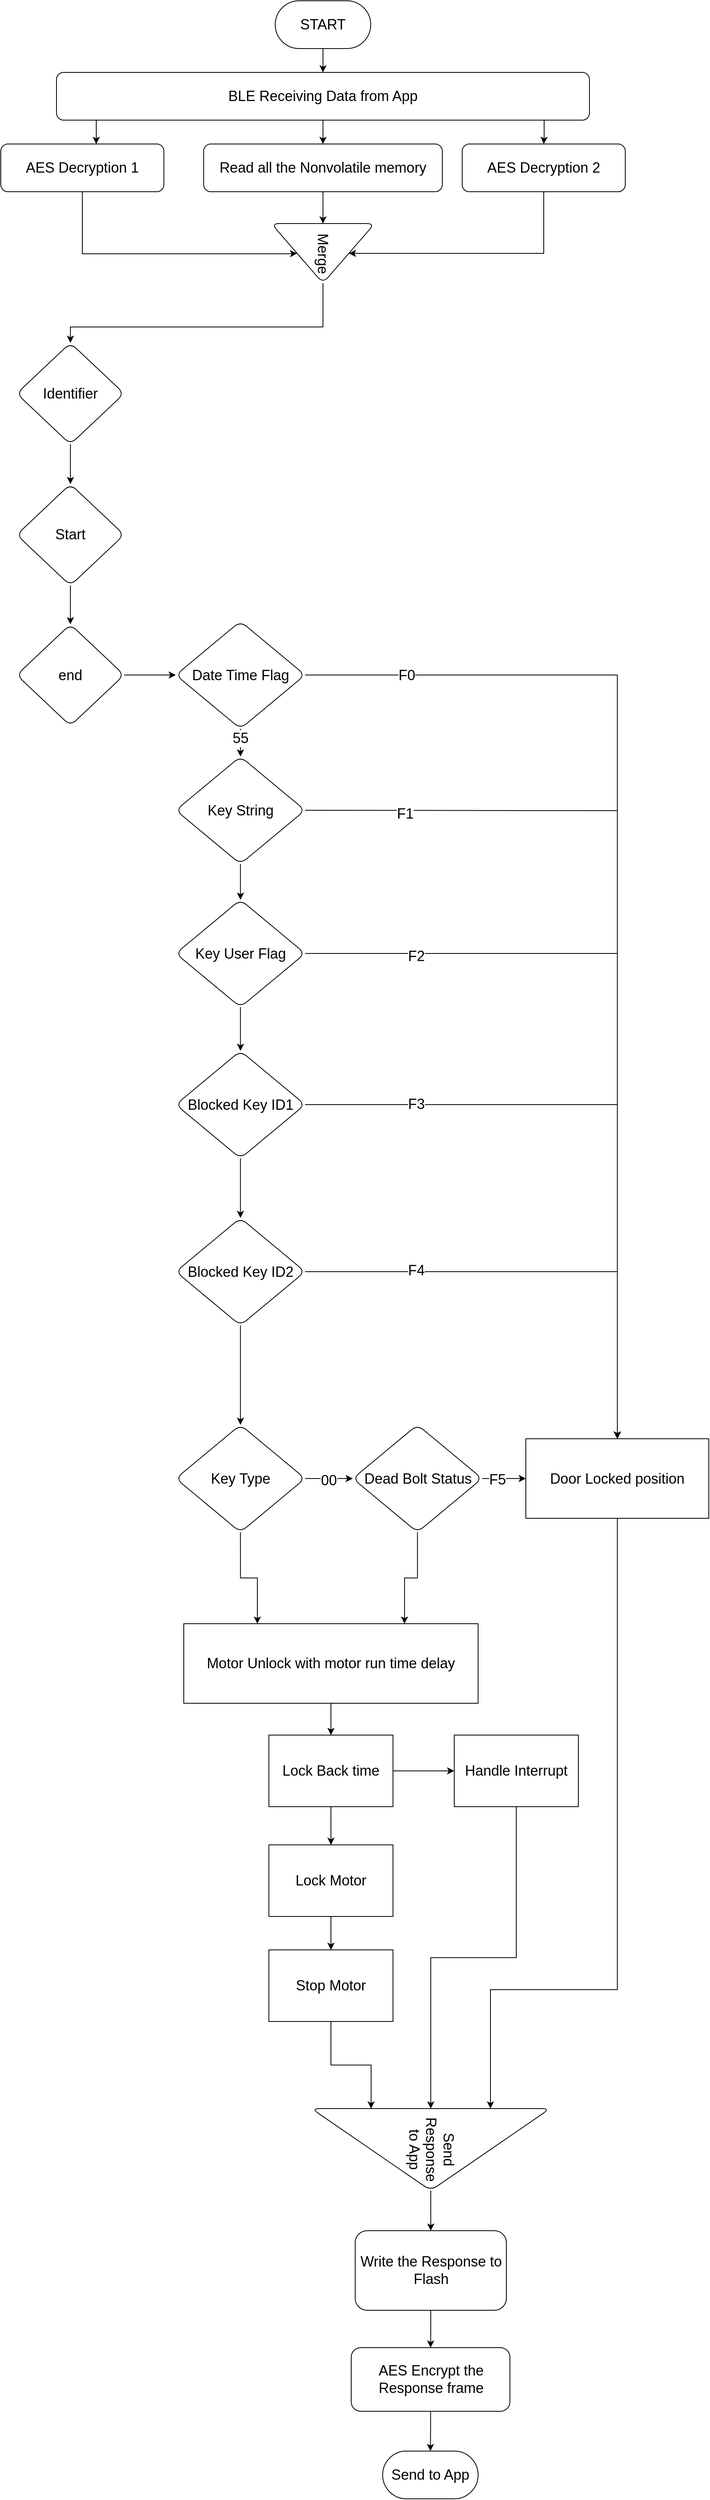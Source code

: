 <mxfile version="20.5.3" type="github">
  <diagram id="C5RBs43oDa-KdzZeNtuy" name="Page-1">
    <mxGraphModel dx="3147" dy="1930" grid="1" gridSize="10" guides="1" tooltips="1" connect="1" arrows="1" fold="1" page="1" pageScale="1" pageWidth="827" pageHeight="1169" math="0" shadow="0">
      <root>
        <mxCell id="WIyWlLk6GJQsqaUBKTNV-0" />
        <mxCell id="WIyWlLk6GJQsqaUBKTNV-1" parent="WIyWlLk6GJQsqaUBKTNV-0" />
        <mxCell id="qq5Bg5bh0d_OdyujrxNr-4" value="" style="edgeStyle=orthogonalEdgeStyle;rounded=0;orthogonalLoop=1;jettySize=auto;html=1;fontSize=18;" parent="WIyWlLk6GJQsqaUBKTNV-1" source="qq5Bg5bh0d_OdyujrxNr-2" target="qq5Bg5bh0d_OdyujrxNr-3" edge="1">
          <mxGeometry relative="1" as="geometry" />
        </mxCell>
        <mxCell id="qq5Bg5bh0d_OdyujrxNr-2" value="&lt;font style=&quot;font-size: 18px;&quot;&gt;START&lt;/font&gt;" style="rounded=1;whiteSpace=wrap;html=1;arcSize=50;" parent="WIyWlLk6GJQsqaUBKTNV-1" vertex="1">
          <mxGeometry x="345" y="20" width="120" height="60" as="geometry" />
        </mxCell>
        <mxCell id="qq5Bg5bh0d_OdyujrxNr-9" value="" style="edgeStyle=orthogonalEdgeStyle;rounded=0;orthogonalLoop=1;jettySize=auto;html=1;fontSize=18;" parent="WIyWlLk6GJQsqaUBKTNV-1" source="qq5Bg5bh0d_OdyujrxNr-3" target="qq5Bg5bh0d_OdyujrxNr-8" edge="1">
          <mxGeometry relative="1" as="geometry" />
        </mxCell>
        <mxCell id="qq5Bg5bh0d_OdyujrxNr-15" style="edgeStyle=orthogonalEdgeStyle;rounded=0;orthogonalLoop=1;jettySize=auto;html=1;exitX=0.028;exitY=0.966;exitDx=0;exitDy=0;fontSize=18;exitPerimeter=0;" parent="WIyWlLk6GJQsqaUBKTNV-1" source="qq5Bg5bh0d_OdyujrxNr-3" target="qq5Bg5bh0d_OdyujrxNr-14" edge="1">
          <mxGeometry relative="1" as="geometry">
            <Array as="points">
              <mxPoint x="89" y="170" />
              <mxPoint x="120" y="170" />
            </Array>
          </mxGeometry>
        </mxCell>
        <mxCell id="qq5Bg5bh0d_OdyujrxNr-17" style="edgeStyle=orthogonalEdgeStyle;rounded=0;orthogonalLoop=1;jettySize=auto;html=1;exitX=0.75;exitY=1;exitDx=0;exitDy=0;entryX=0.5;entryY=0;entryDx=0;entryDy=0;fontSize=18;" parent="WIyWlLk6GJQsqaUBKTNV-1" source="qq5Bg5bh0d_OdyujrxNr-3" target="qq5Bg5bh0d_OdyujrxNr-16" edge="1">
          <mxGeometry relative="1" as="geometry">
            <Array as="points">
              <mxPoint x="683" y="170" />
              <mxPoint x="683" y="190" />
            </Array>
          </mxGeometry>
        </mxCell>
        <mxCell id="qq5Bg5bh0d_OdyujrxNr-3" value="BLE Receiving Data from App" style="rounded=1;whiteSpace=wrap;html=1;fontSize=18;" parent="WIyWlLk6GJQsqaUBKTNV-1" vertex="1">
          <mxGeometry x="70" y="110" width="670" height="60" as="geometry" />
        </mxCell>
        <mxCell id="qq5Bg5bh0d_OdyujrxNr-13" value="" style="edgeStyle=orthogonalEdgeStyle;rounded=0;orthogonalLoop=1;jettySize=auto;html=1;fontSize=18;" parent="WIyWlLk6GJQsqaUBKTNV-1" source="qq5Bg5bh0d_OdyujrxNr-8" target="qq5Bg5bh0d_OdyujrxNr-12" edge="1">
          <mxGeometry relative="1" as="geometry" />
        </mxCell>
        <mxCell id="qq5Bg5bh0d_OdyujrxNr-8" value="Read all the Nonvolatile memory" style="whiteSpace=wrap;html=1;fontSize=18;rounded=1;" parent="WIyWlLk6GJQsqaUBKTNV-1" vertex="1">
          <mxGeometry x="255" y="200" width="300" height="60" as="geometry" />
        </mxCell>
        <mxCell id="8SRemBQ8GDo9z4d4ZHkL-1" value="" style="edgeStyle=orthogonalEdgeStyle;rounded=0;orthogonalLoop=1;jettySize=auto;html=1;entryX=0.5;entryY=0;entryDx=0;entryDy=0;" edge="1" parent="WIyWlLk6GJQsqaUBKTNV-1" source="qq5Bg5bh0d_OdyujrxNr-12" target="8SRemBQ8GDo9z4d4ZHkL-0">
          <mxGeometry relative="1" as="geometry">
            <Array as="points">
              <mxPoint x="405" y="430" />
              <mxPoint x="88" y="430" />
            </Array>
          </mxGeometry>
        </mxCell>
        <mxCell id="qq5Bg5bh0d_OdyujrxNr-12" value="Merge" style="triangle;whiteSpace=wrap;html=1;fontSize=18;rounded=1;rotation=90;" parent="WIyWlLk6GJQsqaUBKTNV-1" vertex="1">
          <mxGeometry x="367.5" y="272.5" width="75" height="130" as="geometry" />
        </mxCell>
        <mxCell id="qq5Bg5bh0d_OdyujrxNr-18" style="edgeStyle=orthogonalEdgeStyle;rounded=0;orthogonalLoop=1;jettySize=auto;html=1;exitX=0.5;exitY=1;exitDx=0;exitDy=0;entryX=0.5;entryY=1;entryDx=0;entryDy=0;fontSize=18;" parent="WIyWlLk6GJQsqaUBKTNV-1" source="qq5Bg5bh0d_OdyujrxNr-14" target="qq5Bg5bh0d_OdyujrxNr-12" edge="1">
          <mxGeometry relative="1" as="geometry">
            <Array as="points">
              <mxPoint x="102" y="338" />
              <mxPoint x="360" y="338" />
            </Array>
          </mxGeometry>
        </mxCell>
        <mxCell id="qq5Bg5bh0d_OdyujrxNr-14" value="AES Decryption 1" style="rounded=1;whiteSpace=wrap;html=1;fontSize=18;" parent="WIyWlLk6GJQsqaUBKTNV-1" vertex="1">
          <mxGeometry y="200" width="205" height="60" as="geometry" />
        </mxCell>
        <mxCell id="qq5Bg5bh0d_OdyujrxNr-19" style="edgeStyle=orthogonalEdgeStyle;rounded=0;orthogonalLoop=1;jettySize=auto;html=1;exitX=0.5;exitY=1;exitDx=0;exitDy=0;entryX=0.5;entryY=0;entryDx=0;entryDy=0;fontSize=18;" parent="WIyWlLk6GJQsqaUBKTNV-1" source="qq5Bg5bh0d_OdyujrxNr-16" target="qq5Bg5bh0d_OdyujrxNr-12" edge="1">
          <mxGeometry relative="1" as="geometry">
            <Array as="points">
              <mxPoint x="683" y="338" />
            </Array>
          </mxGeometry>
        </mxCell>
        <mxCell id="qq5Bg5bh0d_OdyujrxNr-16" value="AES Decryption 2" style="rounded=1;whiteSpace=wrap;html=1;fontSize=18;" parent="WIyWlLk6GJQsqaUBKTNV-1" vertex="1">
          <mxGeometry x="580" y="200" width="205" height="60" as="geometry" />
        </mxCell>
        <mxCell id="8SRemBQ8GDo9z4d4ZHkL-3" value="" style="edgeStyle=orthogonalEdgeStyle;rounded=0;orthogonalLoop=1;jettySize=auto;html=1;" edge="1" parent="WIyWlLk6GJQsqaUBKTNV-1" source="8SRemBQ8GDo9z4d4ZHkL-0" target="8SRemBQ8GDo9z4d4ZHkL-2">
          <mxGeometry relative="1" as="geometry" />
        </mxCell>
        <mxCell id="8SRemBQ8GDo9z4d4ZHkL-0" value="Identifier" style="rhombus;whiteSpace=wrap;html=1;fontSize=18;rounded=1;" vertex="1" parent="WIyWlLk6GJQsqaUBKTNV-1">
          <mxGeometry x="20" y="450" width="135" height="127.5" as="geometry" />
        </mxCell>
        <mxCell id="8SRemBQ8GDo9z4d4ZHkL-5" value="" style="edgeStyle=orthogonalEdgeStyle;rounded=0;orthogonalLoop=1;jettySize=auto;html=1;" edge="1" parent="WIyWlLk6GJQsqaUBKTNV-1" source="8SRemBQ8GDo9z4d4ZHkL-2" target="8SRemBQ8GDo9z4d4ZHkL-4">
          <mxGeometry relative="1" as="geometry" />
        </mxCell>
        <mxCell id="8SRemBQ8GDo9z4d4ZHkL-2" value="Start" style="rhombus;whiteSpace=wrap;html=1;fontSize=18;rounded=1;" vertex="1" parent="WIyWlLk6GJQsqaUBKTNV-1">
          <mxGeometry x="20" y="627.5" width="135" height="127.5" as="geometry" />
        </mxCell>
        <mxCell id="8SRemBQ8GDo9z4d4ZHkL-8" value="" style="edgeStyle=orthogonalEdgeStyle;rounded=0;orthogonalLoop=1;jettySize=auto;html=1;" edge="1" parent="WIyWlLk6GJQsqaUBKTNV-1" source="8SRemBQ8GDo9z4d4ZHkL-4" target="8SRemBQ8GDo9z4d4ZHkL-7">
          <mxGeometry relative="1" as="geometry" />
        </mxCell>
        <mxCell id="8SRemBQ8GDo9z4d4ZHkL-4" value="end" style="rhombus;whiteSpace=wrap;html=1;fontSize=18;rounded=1;" vertex="1" parent="WIyWlLk6GJQsqaUBKTNV-1">
          <mxGeometry x="20" y="803.75" width="135" height="127.5" as="geometry" />
        </mxCell>
        <mxCell id="8SRemBQ8GDo9z4d4ZHkL-10" value="" style="edgeStyle=orthogonalEdgeStyle;rounded=0;orthogonalLoop=1;jettySize=auto;html=1;entryX=0.5;entryY=0;entryDx=0;entryDy=0;" edge="1" parent="WIyWlLk6GJQsqaUBKTNV-1" source="8SRemBQ8GDo9z4d4ZHkL-7" target="8SRemBQ8GDo9z4d4ZHkL-11">
          <mxGeometry relative="1" as="geometry">
            <mxPoint x="301.263" y="970.011" as="targetPoint" />
          </mxGeometry>
        </mxCell>
        <mxCell id="8SRemBQ8GDo9z4d4ZHkL-42" value="55" style="edgeLabel;html=1;align=center;verticalAlign=middle;resizable=0;points=[];fontSize=18;" vertex="1" connectable="0" parent="8SRemBQ8GDo9z4d4ZHkL-10">
          <mxGeometry x="-0.366" y="-1" relative="1" as="geometry">
            <mxPoint y="1" as="offset" />
          </mxGeometry>
        </mxCell>
        <mxCell id="8SRemBQ8GDo9z4d4ZHkL-24" style="edgeStyle=orthogonalEdgeStyle;rounded=0;orthogonalLoop=1;jettySize=auto;html=1;exitX=1;exitY=0.5;exitDx=0;exitDy=0;entryX=0.5;entryY=0;entryDx=0;entryDy=0;" edge="1" parent="WIyWlLk6GJQsqaUBKTNV-1" source="8SRemBQ8GDo9z4d4ZHkL-7" target="8SRemBQ8GDo9z4d4ZHkL-25">
          <mxGeometry relative="1" as="geometry">
            <mxPoint x="772.2" y="2003.042" as="targetPoint" />
          </mxGeometry>
        </mxCell>
        <mxCell id="8SRemBQ8GDo9z4d4ZHkL-34" value="F0" style="edgeLabel;html=1;align=center;verticalAlign=middle;resizable=0;points=[];fontSize=18;" vertex="1" connectable="0" parent="8SRemBQ8GDo9z4d4ZHkL-24">
          <mxGeometry x="-0.612" y="-4" relative="1" as="geometry">
            <mxPoint x="-135" y="-4" as="offset" />
          </mxGeometry>
        </mxCell>
        <mxCell id="8SRemBQ8GDo9z4d4ZHkL-7" value="Date Time Flag" style="rhombus;whiteSpace=wrap;html=1;fontSize=18;rounded=1;" vertex="1" parent="WIyWlLk6GJQsqaUBKTNV-1">
          <mxGeometry x="220" y="800" width="162.5" height="135" as="geometry" />
        </mxCell>
        <mxCell id="8SRemBQ8GDo9z4d4ZHkL-27" style="edgeStyle=orthogonalEdgeStyle;rounded=0;orthogonalLoop=1;jettySize=auto;html=1;exitX=1;exitY=0.5;exitDx=0;exitDy=0;entryX=0.5;entryY=0;entryDx=0;entryDy=0;" edge="1" parent="WIyWlLk6GJQsqaUBKTNV-1" target="8SRemBQ8GDo9z4d4ZHkL-25">
          <mxGeometry relative="1" as="geometry">
            <mxPoint x="382.5" y="1037.5" as="sourcePoint" />
            <mxPoint x="540.286" y="1142.03" as="targetPoint" />
          </mxGeometry>
        </mxCell>
        <mxCell id="8SRemBQ8GDo9z4d4ZHkL-35" value="F1" style="edgeLabel;html=1;align=center;verticalAlign=middle;resizable=0;points=[];fontSize=18;" vertex="1" connectable="0" parent="8SRemBQ8GDo9z4d4ZHkL-27">
          <mxGeometry x="-0.788" y="-4" relative="1" as="geometry">
            <mxPoint as="offset" />
          </mxGeometry>
        </mxCell>
        <mxCell id="8SRemBQ8GDo9z4d4ZHkL-14" value="" style="edgeStyle=orthogonalEdgeStyle;rounded=0;orthogonalLoop=1;jettySize=auto;html=1;" edge="1" parent="WIyWlLk6GJQsqaUBKTNV-1" source="8SRemBQ8GDo9z4d4ZHkL-11" target="8SRemBQ8GDo9z4d4ZHkL-13">
          <mxGeometry relative="1" as="geometry" />
        </mxCell>
        <mxCell id="8SRemBQ8GDo9z4d4ZHkL-11" value="Key String" style="rhombus;whiteSpace=wrap;html=1;fontSize=18;rounded=1;" vertex="1" parent="WIyWlLk6GJQsqaUBKTNV-1">
          <mxGeometry x="220" y="970" width="162.5" height="135" as="geometry" />
        </mxCell>
        <mxCell id="8SRemBQ8GDo9z4d4ZHkL-16" value="" style="edgeStyle=orthogonalEdgeStyle;rounded=0;orthogonalLoop=1;jettySize=auto;html=1;" edge="1" parent="WIyWlLk6GJQsqaUBKTNV-1" source="8SRemBQ8GDo9z4d4ZHkL-13" target="8SRemBQ8GDo9z4d4ZHkL-15">
          <mxGeometry relative="1" as="geometry" />
        </mxCell>
        <mxCell id="8SRemBQ8GDo9z4d4ZHkL-29" style="edgeStyle=orthogonalEdgeStyle;rounded=0;orthogonalLoop=1;jettySize=auto;html=1;exitX=1;exitY=0.5;exitDx=0;exitDy=0;entryX=0.5;entryY=0;entryDx=0;entryDy=0;" edge="1" parent="WIyWlLk6GJQsqaUBKTNV-1" source="8SRemBQ8GDo9z4d4ZHkL-13" target="8SRemBQ8GDo9z4d4ZHkL-25">
          <mxGeometry relative="1" as="geometry" />
        </mxCell>
        <mxCell id="8SRemBQ8GDo9z4d4ZHkL-37" value="F2" style="edgeLabel;html=1;align=center;verticalAlign=middle;resizable=0;points=[];fontSize=18;" vertex="1" connectable="0" parent="8SRemBQ8GDo9z4d4ZHkL-29">
          <mxGeometry x="-0.723" y="-3" relative="1" as="geometry">
            <mxPoint as="offset" />
          </mxGeometry>
        </mxCell>
        <mxCell id="8SRemBQ8GDo9z4d4ZHkL-13" value="Key User Flag" style="rhombus;whiteSpace=wrap;html=1;fontSize=18;rounded=1;" vertex="1" parent="WIyWlLk6GJQsqaUBKTNV-1">
          <mxGeometry x="220" y="1150" width="162.5" height="135" as="geometry" />
        </mxCell>
        <mxCell id="8SRemBQ8GDo9z4d4ZHkL-18" value="" style="edgeStyle=orthogonalEdgeStyle;rounded=0;orthogonalLoop=1;jettySize=auto;html=1;" edge="1" parent="WIyWlLk6GJQsqaUBKTNV-1" source="8SRemBQ8GDo9z4d4ZHkL-15" target="8SRemBQ8GDo9z4d4ZHkL-17">
          <mxGeometry relative="1" as="geometry" />
        </mxCell>
        <mxCell id="8SRemBQ8GDo9z4d4ZHkL-30" style="edgeStyle=orthogonalEdgeStyle;rounded=0;orthogonalLoop=1;jettySize=auto;html=1;exitX=1;exitY=0.5;exitDx=0;exitDy=0;entryX=0.5;entryY=0;entryDx=0;entryDy=0;" edge="1" parent="WIyWlLk6GJQsqaUBKTNV-1" source="8SRemBQ8GDo9z4d4ZHkL-15" target="8SRemBQ8GDo9z4d4ZHkL-25">
          <mxGeometry relative="1" as="geometry" />
        </mxCell>
        <mxCell id="8SRemBQ8GDo9z4d4ZHkL-38" value="F3" style="edgeLabel;html=1;align=center;verticalAlign=middle;resizable=0;points=[];fontSize=18;" vertex="1" connectable="0" parent="8SRemBQ8GDo9z4d4ZHkL-30">
          <mxGeometry x="-0.657" y="1" relative="1" as="geometry">
            <mxPoint as="offset" />
          </mxGeometry>
        </mxCell>
        <mxCell id="8SRemBQ8GDo9z4d4ZHkL-15" value="Blocked Key ID1" style="rhombus;whiteSpace=wrap;html=1;fontSize=18;rounded=1;" vertex="1" parent="WIyWlLk6GJQsqaUBKTNV-1">
          <mxGeometry x="220" y="1340" width="162.5" height="135" as="geometry" />
        </mxCell>
        <mxCell id="8SRemBQ8GDo9z4d4ZHkL-20" value="" style="edgeStyle=orthogonalEdgeStyle;rounded=0;orthogonalLoop=1;jettySize=auto;html=1;" edge="1" parent="WIyWlLk6GJQsqaUBKTNV-1" source="8SRemBQ8GDo9z4d4ZHkL-17" target="8SRemBQ8GDo9z4d4ZHkL-19">
          <mxGeometry relative="1" as="geometry" />
        </mxCell>
        <mxCell id="8SRemBQ8GDo9z4d4ZHkL-31" style="edgeStyle=orthogonalEdgeStyle;rounded=0;orthogonalLoop=1;jettySize=auto;html=1;exitX=1;exitY=0.5;exitDx=0;exitDy=0;entryX=0.5;entryY=0;entryDx=0;entryDy=0;" edge="1" parent="WIyWlLk6GJQsqaUBKTNV-1" source="8SRemBQ8GDo9z4d4ZHkL-17" target="8SRemBQ8GDo9z4d4ZHkL-25">
          <mxGeometry relative="1" as="geometry" />
        </mxCell>
        <mxCell id="8SRemBQ8GDo9z4d4ZHkL-39" value="F4" style="edgeLabel;html=1;align=center;verticalAlign=middle;resizable=0;points=[];fontSize=18;" vertex="1" connectable="0" parent="8SRemBQ8GDo9z4d4ZHkL-31">
          <mxGeometry x="-0.539" y="2" relative="1" as="geometry">
            <mxPoint as="offset" />
          </mxGeometry>
        </mxCell>
        <mxCell id="8SRemBQ8GDo9z4d4ZHkL-17" value="Blocked Key ID2" style="rhombus;whiteSpace=wrap;html=1;fontSize=18;rounded=1;" vertex="1" parent="WIyWlLk6GJQsqaUBKTNV-1">
          <mxGeometry x="220" y="1550" width="162.5" height="135" as="geometry" />
        </mxCell>
        <mxCell id="8SRemBQ8GDo9z4d4ZHkL-22" value="" style="edgeStyle=orthogonalEdgeStyle;rounded=0;orthogonalLoop=1;jettySize=auto;html=1;" edge="1" parent="WIyWlLk6GJQsqaUBKTNV-1" source="8SRemBQ8GDo9z4d4ZHkL-19" target="8SRemBQ8GDo9z4d4ZHkL-21">
          <mxGeometry relative="1" as="geometry" />
        </mxCell>
        <mxCell id="8SRemBQ8GDo9z4d4ZHkL-40" value="00" style="edgeLabel;html=1;align=center;verticalAlign=middle;resizable=0;points=[];fontSize=18;" vertex="1" connectable="0" parent="8SRemBQ8GDo9z4d4ZHkL-22">
          <mxGeometry x="-0.029" y="-2" relative="1" as="geometry">
            <mxPoint as="offset" />
          </mxGeometry>
        </mxCell>
        <mxCell id="8SRemBQ8GDo9z4d4ZHkL-44" style="edgeStyle=orthogonalEdgeStyle;rounded=0;orthogonalLoop=1;jettySize=auto;html=1;exitX=0.5;exitY=1;exitDx=0;exitDy=0;entryX=0.25;entryY=0;entryDx=0;entryDy=0;fontSize=18;" edge="1" parent="WIyWlLk6GJQsqaUBKTNV-1" source="8SRemBQ8GDo9z4d4ZHkL-19" target="8SRemBQ8GDo9z4d4ZHkL-43">
          <mxGeometry relative="1" as="geometry" />
        </mxCell>
        <mxCell id="8SRemBQ8GDo9z4d4ZHkL-19" value="Key Type" style="rhombus;whiteSpace=wrap;html=1;fontSize=18;rounded=1;" vertex="1" parent="WIyWlLk6GJQsqaUBKTNV-1">
          <mxGeometry x="220" y="1810" width="162.5" height="135" as="geometry" />
        </mxCell>
        <mxCell id="8SRemBQ8GDo9z4d4ZHkL-32" style="edgeStyle=orthogonalEdgeStyle;rounded=0;orthogonalLoop=1;jettySize=auto;html=1;exitX=1;exitY=0.5;exitDx=0;exitDy=0;entryX=0;entryY=0.5;entryDx=0;entryDy=0;" edge="1" parent="WIyWlLk6GJQsqaUBKTNV-1" source="8SRemBQ8GDo9z4d4ZHkL-21" target="8SRemBQ8GDo9z4d4ZHkL-25">
          <mxGeometry relative="1" as="geometry" />
        </mxCell>
        <mxCell id="8SRemBQ8GDo9z4d4ZHkL-41" value="F5" style="edgeLabel;html=1;align=center;verticalAlign=middle;resizable=0;points=[];fontSize=18;" vertex="1" connectable="0" parent="8SRemBQ8GDo9z4d4ZHkL-32">
          <mxGeometry x="-0.321" y="-1" relative="1" as="geometry">
            <mxPoint as="offset" />
          </mxGeometry>
        </mxCell>
        <mxCell id="8SRemBQ8GDo9z4d4ZHkL-45" style="edgeStyle=orthogonalEdgeStyle;rounded=0;orthogonalLoop=1;jettySize=auto;html=1;exitX=0.5;exitY=1;exitDx=0;exitDy=0;entryX=0.75;entryY=0;entryDx=0;entryDy=0;fontSize=18;" edge="1" parent="WIyWlLk6GJQsqaUBKTNV-1" source="8SRemBQ8GDo9z4d4ZHkL-21" target="8SRemBQ8GDo9z4d4ZHkL-43">
          <mxGeometry relative="1" as="geometry" />
        </mxCell>
        <mxCell id="8SRemBQ8GDo9z4d4ZHkL-21" value="Dead Bolt Status" style="rhombus;whiteSpace=wrap;html=1;fontSize=18;rounded=1;" vertex="1" parent="WIyWlLk6GJQsqaUBKTNV-1">
          <mxGeometry x="442.5" y="1810" width="162.5" height="135" as="geometry" />
        </mxCell>
        <mxCell id="8SRemBQ8GDo9z4d4ZHkL-59" style="edgeStyle=orthogonalEdgeStyle;rounded=0;orthogonalLoop=1;jettySize=auto;html=1;exitX=0.5;exitY=1;exitDx=0;exitDy=0;entryX=0;entryY=0.25;entryDx=0;entryDy=0;fontSize=18;" edge="1" parent="WIyWlLk6GJQsqaUBKTNV-1" source="8SRemBQ8GDo9z4d4ZHkL-25" target="8SRemBQ8GDo9z4d4ZHkL-56">
          <mxGeometry relative="1" as="geometry">
            <Array as="points">
              <mxPoint x="775" y="2520" />
              <mxPoint x="615" y="2520" />
            </Array>
          </mxGeometry>
        </mxCell>
        <mxCell id="8SRemBQ8GDo9z4d4ZHkL-25" value="&lt;span style=&quot;font-size: 18px;&quot;&gt;Door Locked position&lt;/span&gt;" style="rounded=0;whiteSpace=wrap;html=1;" vertex="1" parent="WIyWlLk6GJQsqaUBKTNV-1">
          <mxGeometry x="660" y="1827.5" width="230" height="100" as="geometry" />
        </mxCell>
        <mxCell id="8SRemBQ8GDo9z4d4ZHkL-49" value="" style="edgeStyle=orthogonalEdgeStyle;rounded=0;orthogonalLoop=1;jettySize=auto;html=1;fontSize=18;" edge="1" parent="WIyWlLk6GJQsqaUBKTNV-1" source="8SRemBQ8GDo9z4d4ZHkL-43" target="8SRemBQ8GDo9z4d4ZHkL-48">
          <mxGeometry relative="1" as="geometry" />
        </mxCell>
        <mxCell id="8SRemBQ8GDo9z4d4ZHkL-43" value="&lt;span style=&quot;font-size: 18px;&quot;&gt;Motor Unlock with motor run time delay&lt;/span&gt;" style="rounded=0;whiteSpace=wrap;html=1;" vertex="1" parent="WIyWlLk6GJQsqaUBKTNV-1">
          <mxGeometry x="230" y="2060" width="370" height="100" as="geometry" />
        </mxCell>
        <mxCell id="8SRemBQ8GDo9z4d4ZHkL-51" style="edgeStyle=orthogonalEdgeStyle;rounded=0;orthogonalLoop=1;jettySize=auto;html=1;exitX=1;exitY=0.5;exitDx=0;exitDy=0;entryX=0;entryY=0.5;entryDx=0;entryDy=0;fontSize=18;" edge="1" parent="WIyWlLk6GJQsqaUBKTNV-1" source="8SRemBQ8GDo9z4d4ZHkL-48" target="8SRemBQ8GDo9z4d4ZHkL-50">
          <mxGeometry relative="1" as="geometry" />
        </mxCell>
        <mxCell id="8SRemBQ8GDo9z4d4ZHkL-54" style="edgeStyle=orthogonalEdgeStyle;rounded=0;orthogonalLoop=1;jettySize=auto;html=1;exitX=0.5;exitY=1;exitDx=0;exitDy=0;entryX=0.5;entryY=0;entryDx=0;entryDy=0;fontSize=18;" edge="1" parent="WIyWlLk6GJQsqaUBKTNV-1" source="8SRemBQ8GDo9z4d4ZHkL-48" target="8SRemBQ8GDo9z4d4ZHkL-52">
          <mxGeometry relative="1" as="geometry" />
        </mxCell>
        <mxCell id="8SRemBQ8GDo9z4d4ZHkL-48" value="&lt;span style=&quot;font-size: 18px;&quot;&gt;Lock Back time&lt;/span&gt;" style="whiteSpace=wrap;html=1;rounded=0;" vertex="1" parent="WIyWlLk6GJQsqaUBKTNV-1">
          <mxGeometry x="337" y="2200" width="156" height="90" as="geometry" />
        </mxCell>
        <mxCell id="8SRemBQ8GDo9z4d4ZHkL-58" style="edgeStyle=orthogonalEdgeStyle;rounded=0;orthogonalLoop=1;jettySize=auto;html=1;exitX=0.5;exitY=1;exitDx=0;exitDy=0;fontSize=18;" edge="1" parent="WIyWlLk6GJQsqaUBKTNV-1" source="8SRemBQ8GDo9z4d4ZHkL-50" target="8SRemBQ8GDo9z4d4ZHkL-56">
          <mxGeometry relative="1" as="geometry" />
        </mxCell>
        <mxCell id="8SRemBQ8GDo9z4d4ZHkL-50" value="&lt;span style=&quot;font-size: 18px;&quot;&gt;Handle Interrupt&lt;/span&gt;" style="whiteSpace=wrap;html=1;rounded=0;" vertex="1" parent="WIyWlLk6GJQsqaUBKTNV-1">
          <mxGeometry x="570" y="2200" width="156" height="90" as="geometry" />
        </mxCell>
        <mxCell id="8SRemBQ8GDo9z4d4ZHkL-55" style="edgeStyle=orthogonalEdgeStyle;rounded=0;orthogonalLoop=1;jettySize=auto;html=1;exitX=0.5;exitY=1;exitDx=0;exitDy=0;entryX=0.5;entryY=0;entryDx=0;entryDy=0;fontSize=18;" edge="1" parent="WIyWlLk6GJQsqaUBKTNV-1" source="8SRemBQ8GDo9z4d4ZHkL-52" target="8SRemBQ8GDo9z4d4ZHkL-53">
          <mxGeometry relative="1" as="geometry" />
        </mxCell>
        <mxCell id="8SRemBQ8GDo9z4d4ZHkL-52" value="&lt;span style=&quot;font-size: 18px;&quot;&gt;Lock Motor&lt;/span&gt;" style="whiteSpace=wrap;html=1;rounded=0;" vertex="1" parent="WIyWlLk6GJQsqaUBKTNV-1">
          <mxGeometry x="337" y="2338" width="156" height="90" as="geometry" />
        </mxCell>
        <mxCell id="8SRemBQ8GDo9z4d4ZHkL-57" style="edgeStyle=orthogonalEdgeStyle;rounded=0;orthogonalLoop=1;jettySize=auto;html=1;exitX=0.5;exitY=1;exitDx=0;exitDy=0;entryX=0;entryY=0.75;entryDx=0;entryDy=0;fontSize=18;" edge="1" parent="WIyWlLk6GJQsqaUBKTNV-1" source="8SRemBQ8GDo9z4d4ZHkL-53" target="8SRemBQ8GDo9z4d4ZHkL-56">
          <mxGeometry relative="1" as="geometry" />
        </mxCell>
        <mxCell id="8SRemBQ8GDo9z4d4ZHkL-53" value="&lt;span style=&quot;font-size: 18px;&quot;&gt;Stop Motor&lt;/span&gt;" style="whiteSpace=wrap;html=1;rounded=0;" vertex="1" parent="WIyWlLk6GJQsqaUBKTNV-1">
          <mxGeometry x="337" y="2470" width="156" height="90" as="geometry" />
        </mxCell>
        <mxCell id="8SRemBQ8GDo9z4d4ZHkL-61" value="" style="edgeStyle=orthogonalEdgeStyle;rounded=0;orthogonalLoop=1;jettySize=auto;html=1;fontSize=18;" edge="1" parent="WIyWlLk6GJQsqaUBKTNV-1" source="8SRemBQ8GDo9z4d4ZHkL-56" target="8SRemBQ8GDo9z4d4ZHkL-60">
          <mxGeometry relative="1" as="geometry" />
        </mxCell>
        <mxCell id="8SRemBQ8GDo9z4d4ZHkL-56" value="Send Response to App" style="triangle;whiteSpace=wrap;html=1;fontSize=18;rounded=1;rotation=90;align=center;labelPosition=center;verticalLabelPosition=middle;verticalAlign=middle;textDirection=rtl;" vertex="1" parent="WIyWlLk6GJQsqaUBKTNV-1">
          <mxGeometry x="489" y="2571" width="103" height="300" as="geometry" />
        </mxCell>
        <mxCell id="8SRemBQ8GDo9z4d4ZHkL-63" value="" style="edgeStyle=orthogonalEdgeStyle;rounded=0;orthogonalLoop=1;jettySize=auto;html=1;fontSize=18;" edge="1" parent="WIyWlLk6GJQsqaUBKTNV-1" source="8SRemBQ8GDo9z4d4ZHkL-60" target="8SRemBQ8GDo9z4d4ZHkL-62">
          <mxGeometry relative="1" as="geometry" />
        </mxCell>
        <mxCell id="8SRemBQ8GDo9z4d4ZHkL-60" value="Write the Response to Flash" style="whiteSpace=wrap;html=1;fontSize=18;rounded=1;" vertex="1" parent="WIyWlLk6GJQsqaUBKTNV-1">
          <mxGeometry x="445.5" y="2823" width="190" height="100" as="geometry" />
        </mxCell>
        <mxCell id="8SRemBQ8GDo9z4d4ZHkL-67" value="" style="edgeStyle=orthogonalEdgeStyle;rounded=0;orthogonalLoop=1;jettySize=auto;html=1;fontSize=18;" edge="1" parent="WIyWlLk6GJQsqaUBKTNV-1" source="8SRemBQ8GDo9z4d4ZHkL-62" target="8SRemBQ8GDo9z4d4ZHkL-66">
          <mxGeometry relative="1" as="geometry" />
        </mxCell>
        <mxCell id="8SRemBQ8GDo9z4d4ZHkL-62" value="AES Encrypt the Response frame" style="whiteSpace=wrap;html=1;fontSize=18;rounded=1;" vertex="1" parent="WIyWlLk6GJQsqaUBKTNV-1">
          <mxGeometry x="440.5" y="2970" width="199.5" height="80" as="geometry" />
        </mxCell>
        <mxCell id="8SRemBQ8GDo9z4d4ZHkL-66" value="Send to App" style="whiteSpace=wrap;html=1;fontSize=18;rounded=1;arcSize=50;" vertex="1" parent="WIyWlLk6GJQsqaUBKTNV-1">
          <mxGeometry x="480" y="3100" width="120" height="60" as="geometry" />
        </mxCell>
      </root>
    </mxGraphModel>
  </diagram>
</mxfile>

